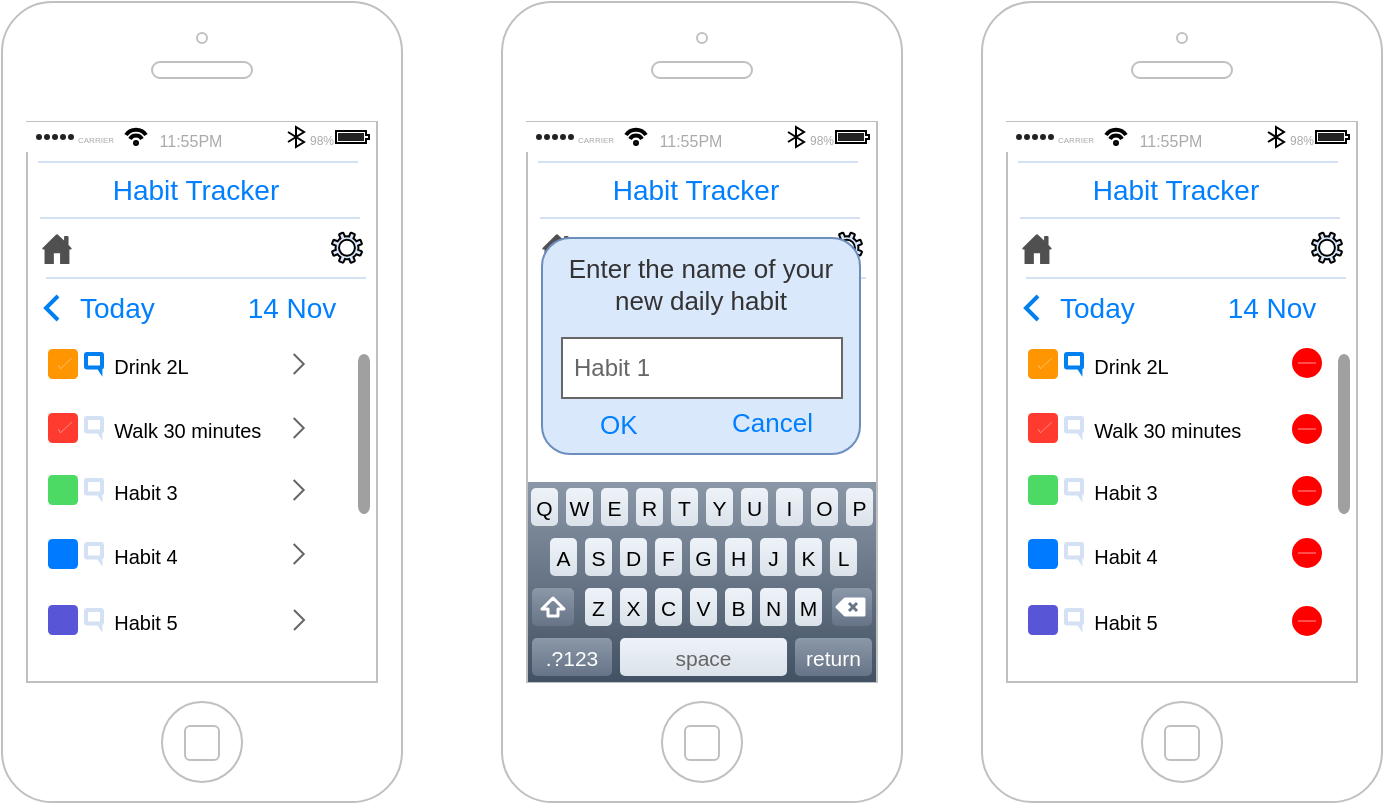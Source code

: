 <mxfile version="21.1.5" type="github" pages="2">
  <diagram id="846f32cc-e7a7-a987-f8ec-650622d98a86" name="User mockups">
    <mxGraphModel dx="1050" dy="483" grid="1" gridSize="10" guides="1" tooltips="1" connect="1" arrows="1" fold="1" page="1" pageScale="1" pageWidth="850" pageHeight="1100" background="#ffffff" math="0" shadow="0">
      <root>
        <mxCell id="0" />
        <mxCell id="1" parent="0" />
        <mxCell id="118" value="&lt;span style=&quot;font-family: &amp;#34;helvetica&amp;#34; ; font-style: normal ; letter-spacing: normal ; text-align: center ; text-indent: 0px ; text-transform: none ; white-space: nowrap ; word-spacing: 0px ; display: inline ; float: none&quot;&gt;&lt;font style=&quot;font-size: 14px&quot;&gt;Today&lt;/font&gt;&lt;/span&gt;" style="text;html=1;fontSize=14;fontColor=#007FFF;" parent="1" vertex="1">
          <mxGeometry x="397" y="148" width="60" height="30" as="geometry" />
        </mxCell>
        <mxCell id="2" value="" style="html=1;verticalLabelPosition=bottom;labelBackgroundColor=#ffffff;verticalAlign=top;shadow=0;dashed=0;strokeWidth=1;shape=mxgraph.ios7.misc.iphone;fillColor=#ffffff;strokeColor=#c0c0c0;" parent="1" vertex="1">
          <mxGeometry x="110" y="10" width="200" height="400" as="geometry" />
        </mxCell>
        <mxCell id="5" value="" style="html=1;strokeWidth=1;shadow=0;dashed=0;shape=mxgraph.ios7ui.appBar;fillColor=#ffffff;gradientColor=none;" parent="1" vertex="1">
          <mxGeometry x="122" y="70" width="175" height="15" as="geometry" />
        </mxCell>
        <mxCell id="6" value="CARRIER" style="shape=rect;align=left;fontSize=8;spacingLeft=24;fontSize=4;fontColor=#aaaaaa;strokeColor=none;fillColor=none;spacingTop=4;" parent="5" vertex="1">
          <mxGeometry y="0.5" width="50" height="13" relative="1" as="geometry">
            <mxPoint y="-6.5" as="offset" />
          </mxGeometry>
        </mxCell>
        <mxCell id="7" value="11:55PM" style="shape=rect;fontSize=8;fontColor=#aaaaaa;strokeColor=none;fillColor=none;spacingTop=4;" parent="5" vertex="1">
          <mxGeometry x="0.5" y="0.5" width="50" height="13" relative="1" as="geometry">
            <mxPoint x="-30" y="-6.5" as="offset" />
          </mxGeometry>
        </mxCell>
        <mxCell id="8" value="98%" style="shape=rect;align=right;fontSize=8;spacingRight=19;fontSize=6;fontColor=#aaaaaa;strokeColor=none;fillColor=none;spacingTop=4;" parent="5" vertex="1">
          <mxGeometry x="1" y="0.5" width="45" height="13" relative="1" as="geometry">
            <mxPoint x="-45" y="-6.5" as="offset" />
          </mxGeometry>
        </mxCell>
        <mxCell id="14" value="" style="shape=rect;strokeColor=none;fillColor=#ffffff;gradientColor=none;shadow=0;" parent="1" vertex="1">
          <mxGeometry x="128" y="138" width="164" height="190" as="geometry" />
        </mxCell>
        <mxCell id="15" value="    Drink 2L" style="shape=rect;strokeColor=none;fontSize=10;fontColor=#000000;resizeWidth=1;align=left;spacingLeft=25;spacingTop=2;" parent="14" vertex="1">
          <mxGeometry width="142.839" height="22" relative="1" as="geometry">
            <mxPoint y="42" as="offset" />
          </mxGeometry>
        </mxCell>
        <mxCell id="16" value="" style="shape=rect;rounded=1;rSize=3;strokeColor=none;fillColor=#FF9501;" parent="15" vertex="1">
          <mxGeometry y="0.5" width="15" height="15" relative="1" as="geometry">
            <mxPoint x="5" y="-7.5" as="offset" />
          </mxGeometry>
        </mxCell>
        <mxCell id="17" value="" style="shape=mxgraph.ios7.misc.right;strokeColor=#666666;" parent="15" vertex="1">
          <mxGeometry x="1" y="0.5" width="5" height="10" relative="1" as="geometry">
            <mxPoint x="-15" y="-5" as="offset" />
          </mxGeometry>
        </mxCell>
        <mxCell id="35" value="" style="html=1;verticalLabelPosition=bottom;labelBackgroundColor=#ffffff;verticalAlign=top;shadow=0;dashed=0;strokeWidth=2;shape=mxgraph.ios7.misc.select;fillColor=none;strokeColor=#ffffff;" parent="15" vertex="1">
          <mxGeometry x="8.097" y="5" width="10.452" height="12" as="geometry" />
        </mxCell>
        <mxCell id="144" value="" style="html=1;verticalLabelPosition=bottom;labelBackgroundColor=#ffffff;verticalAlign=top;strokeWidth=2;strokeColor=#0080F0;fillColor=#ffffff;shadow=0;dashed=0;shape=mxgraph.ios7.icons.message;fontSize=13;fontColor=#007FFF;" parent="15" vertex="1">
          <mxGeometry x="24" y="6" width="8" height="8" as="geometry" />
        </mxCell>
        <mxCell id="18" value="    Walk 30 minutes" style="shape=rect;strokeColor=none;fontSize=10;fontColor=#000000;resizeWidth=1;align=left;spacingLeft=25;spacingTop=2;" parent="14" vertex="1">
          <mxGeometry width="142.839" height="22" relative="1" as="geometry">
            <mxPoint y="74" as="offset" />
          </mxGeometry>
        </mxCell>
        <mxCell id="19" value="" style="shape=rect;rounded=1;rSize=3;strokeColor=none;fillColor=#FF3B2F;" parent="18" vertex="1">
          <mxGeometry y="0.5" width="15" height="15" relative="1" as="geometry">
            <mxPoint x="5" y="-7.5" as="offset" />
          </mxGeometry>
        </mxCell>
        <mxCell id="20" value="" style="shape=mxgraph.ios7.misc.right;strokeColor=#666666;" parent="18" vertex="1">
          <mxGeometry x="1" y="0.5" width="5" height="10" relative="1" as="geometry">
            <mxPoint x="-15" y="-5" as="offset" />
          </mxGeometry>
        </mxCell>
        <mxCell id="36" value="" style="html=1;verticalLabelPosition=bottom;labelBackgroundColor=#ffffff;verticalAlign=top;shadow=0;dashed=0;strokeWidth=2;shape=mxgraph.ios7.misc.select;fillColor=none;strokeColor=#ffffff;" parent="18" vertex="1">
          <mxGeometry x="8.097" y="5" width="10.452" height="12" as="geometry" />
        </mxCell>
        <mxCell id="21" value="    Habit 3" style="shape=rect;strokeColor=none;fontSize=10;fontColor=#000000;resizeWidth=1;align=left;spacingLeft=25;spacingTop=2;" parent="14" vertex="1">
          <mxGeometry width="142.839" height="20" relative="1" as="geometry">
            <mxPoint y="106" as="offset" />
          </mxGeometry>
        </mxCell>
        <mxCell id="22" value="" style="shape=rect;rounded=1;rSize=3;strokeColor=none;fillColor=#4CDA64;" parent="21" vertex="1">
          <mxGeometry y="0.5" width="15" height="15" relative="1" as="geometry">
            <mxPoint x="5" y="-7.5" as="offset" />
          </mxGeometry>
        </mxCell>
        <mxCell id="23" value="" style="shape=mxgraph.ios7.misc.right;strokeColor=#666666;" parent="21" vertex="1">
          <mxGeometry x="1" y="0.5" width="5" height="10" relative="1" as="geometry">
            <mxPoint x="-15" y="-5" as="offset" />
          </mxGeometry>
        </mxCell>
        <mxCell id="146" value="" style="html=1;verticalLabelPosition=bottom;labelBackgroundColor=#ffffff;verticalAlign=top;strokeWidth=2;strokeColor=#D4E1F5;fillColor=none;shadow=0;dashed=0;shape=mxgraph.ios7.icons.message;fontSize=13;fontColor=#007FFF;" parent="21" vertex="1">
          <mxGeometry x="24" y="5" width="8" height="8" as="geometry" />
        </mxCell>
        <mxCell id="24" value="    Habit 4" style="shape=rect;strokeColor=none;fontSize=10;fontColor=#000000;resizeWidth=1;align=left;spacingLeft=25;spacingTop=2;" parent="14" vertex="1">
          <mxGeometry width="142.839" height="20" relative="1" as="geometry">
            <mxPoint y="138" as="offset" />
          </mxGeometry>
        </mxCell>
        <mxCell id="25" value="" style="shape=rect;rounded=1;rSize=3;strokeColor=none;fillColor=#007AFF;" parent="24" vertex="1">
          <mxGeometry y="0.5" width="15" height="15" relative="1" as="geometry">
            <mxPoint x="5" y="-7.5" as="offset" />
          </mxGeometry>
        </mxCell>
        <mxCell id="26" value="" style="shape=mxgraph.ios7.misc.right;strokeColor=#666666;" parent="24" vertex="1">
          <mxGeometry x="1" y="0.5" width="5" height="10" relative="1" as="geometry">
            <mxPoint x="-15" y="-5" as="offset" />
          </mxGeometry>
        </mxCell>
        <mxCell id="147" value="" style="html=1;verticalLabelPosition=bottom;labelBackgroundColor=#ffffff;verticalAlign=top;strokeWidth=2;strokeColor=#D4E1F5;fillColor=none;shadow=0;dashed=0;shape=mxgraph.ios7.icons.message;fontSize=13;fontColor=#007FFF;" parent="24" vertex="1">
          <mxGeometry x="24" y="5" width="8" height="8" as="geometry" />
        </mxCell>
        <mxCell id="27" value="    Habit 5" style="shape=rect;strokeColor=none;fontSize=10;fontColor=#000000;resizeWidth=1;align=left;spacingLeft=25;spacingTop=2;" parent="14" vertex="1">
          <mxGeometry width="149" height="20" relative="1" as="geometry">
            <mxPoint y="171" as="offset" />
          </mxGeometry>
        </mxCell>
        <mxCell id="28" value="" style="shape=rect;rounded=1;rSize=3;strokeColor=none;fillColor=#5855D6;" parent="27" vertex="1">
          <mxGeometry y="0.5" width="15" height="15" relative="1" as="geometry">
            <mxPoint x="5" y="-7.5" as="offset" />
          </mxGeometry>
        </mxCell>
        <mxCell id="29" value="" style="shape=mxgraph.ios7.misc.right;strokeColor=#666666;" parent="27" vertex="1">
          <mxGeometry x="1" y="0.5" width="5" height="10" relative="1" as="geometry">
            <mxPoint x="-21" y="-5" as="offset" />
          </mxGeometry>
        </mxCell>
        <mxCell id="148" value="" style="html=1;verticalLabelPosition=bottom;labelBackgroundColor=#ffffff;verticalAlign=top;strokeWidth=2;strokeColor=#D4E1F5;fillColor=none;shadow=0;dashed=0;shape=mxgraph.ios7.icons.message;fontSize=13;fontColor=#007FFF;" parent="27" vertex="1">
          <mxGeometry x="24" y="5" width="8" height="8" as="geometry" />
        </mxCell>
        <mxCell id="52" value="&lt;font style=&quot;font-size: 14px&quot;&gt;14 Nov&lt;/font&gt;" style="text;html=1;strokeColor=none;fillColor=none;align=center;verticalAlign=middle;whiteSpace=wrap;rounded=0;fontSize=14;fontColor=#007FFF;" parent="14" vertex="1">
          <mxGeometry x="95.452" y="15.571" width="64.452" height="18.095" as="geometry" />
        </mxCell>
        <mxCell id="55" value="" style="line;strokeWidth=1;html=1;fillColor=none;fontSize=14;fontColor=#007FFF;strokeColor=#D4E1F5;" parent="14" vertex="1">
          <mxGeometry x="4" y="5.429" width="160" height="9.048" as="geometry" />
        </mxCell>
        <mxCell id="130" value="" style="html=1;verticalLabelPosition=bottom;labelBackgroundColor=#ffffff;verticalAlign=top;shadow=0;dashed=0;strokeWidth=2;shape=mxgraph.ios7.misc.scroll_(vertical);fillColor=#a0a0a0;fontSize=9;fontColor=#007FFF;" parent="14" vertex="1">
          <mxGeometry x="160" y="48" width="6" height="80" as="geometry" />
        </mxCell>
        <mxCell id="37" value="" style="html=1;verticalLabelPosition=bottom;labelBackgroundColor=#ffffff;verticalAlign=top;shadow=0;dashed=0;strokeWidth=2;shape=mxgraph.ios7.misc.left;strokeColor=#0080f0;fillColor=none;" parent="1" vertex="1">
          <mxGeometry x="132" y="157" width="6" height="12" as="geometry" />
        </mxCell>
        <mxCell id="38" value="&lt;span style=&quot;font-family: &amp;#34;helvetica&amp;#34; ; font-style: normal ; letter-spacing: normal ; text-align: center ; text-indent: 0px ; text-transform: none ; white-space: nowrap ; word-spacing: 0px ; display: inline ; float: none&quot;&gt;&lt;font style=&quot;font-size: 14px&quot;&gt;Today&lt;/font&gt;&lt;/span&gt;" style="text;html=1;fontSize=14;fontColor=#007FFF;" parent="1" vertex="1">
          <mxGeometry x="147" y="148" width="60" height="30" as="geometry" />
        </mxCell>
        <mxCell id="41" value="" style="shadow=0;dashed=0;html=1;strokeColor=#000000;shape=mxgraph.mscae.enterprise.settings;fillColor=#dae8fc;fontSize=14;fontColor=#007FFF;" parent="1" vertex="1">
          <mxGeometry x="275" y="125.348" width="15" height="15" as="geometry" />
        </mxCell>
        <mxCell id="44" value="" style="shape=image;html=1;verticalAlign=top;verticalLabelPosition=bottom;labelBackgroundColor=#ffffff;imageAspect=0;aspect=fixed;image=https://cdn0.iconfinder.com/data/icons/feather/96/591273-bar-graph2-128.png;strokeColor=#007FFF;strokeWidth=4;fillColor=none;fontSize=14;fontColor=#007FFF;" parent="1" vertex="1">
          <mxGeometry x="224" y="126" width="15" height="15" as="geometry" />
        </mxCell>
        <mxCell id="45" value="" style="shadow=0;dashed=0;html=1;strokeColor=none;fillColor=#505050;labelPosition=center;verticalLabelPosition=bottom;verticalAlign=top;shape=mxgraph.office.concepts.home;fontSize=14;fontColor=#007FFF;" parent="1" vertex="1">
          <mxGeometry x="130" y="126" width="15" height="15" as="geometry" />
        </mxCell>
        <mxCell id="47" value="" style="shape=image;html=1;verticalAlign=top;verticalLabelPosition=bottom;labelBackgroundColor=#ffffff;imageAspect=0;aspect=fixed;image=https://cdn4.iconfinder.com/data/icons/wirecons-free-vector-icons/32/add-128.png;strokeColor=#000000;strokeWidth=4;fillColor=none;fontSize=14;fontColor=#007FFF;" parent="1" vertex="1">
          <mxGeometry x="176" y="126" width="15" height="15" as="geometry" />
        </mxCell>
        <mxCell id="48" value="Habit Tracker" style="text;html=1;strokeColor=none;fillColor=none;align=center;verticalAlign=middle;whiteSpace=wrap;rounded=0;fontSize=14;fontColor=#007FFF;" parent="1" vertex="1">
          <mxGeometry x="142" y="94" width="130" height="20" as="geometry" />
        </mxCell>
        <mxCell id="54" value="" style="line;strokeWidth=1;html=1;fillColor=none;fontSize=14;fontColor=#007FFF;strokeColor=#D4E1F5;" parent="1" vertex="1">
          <mxGeometry x="129" y="113" width="160" height="10" as="geometry" />
        </mxCell>
        <mxCell id="57" value="" style="line;strokeWidth=1;html=1;fillColor=none;fontSize=14;fontColor=#007FFF;strokeColor=#D4E1F5;" parent="1" vertex="1">
          <mxGeometry x="128" y="85" width="160" height="10" as="geometry" />
        </mxCell>
        <mxCell id="92" value="" style="html=1;verticalLabelPosition=bottom;labelBackgroundColor=#ffffff;verticalAlign=top;shadow=0;dashed=0;strokeWidth=1;shape=mxgraph.ios7.misc.iphone;fillColor=#ffffff;strokeColor=#c0c0c0;" parent="1" vertex="1">
          <mxGeometry x="360" y="10" width="200" height="400" as="geometry" />
        </mxCell>
        <mxCell id="93" value="" style="html=1;strokeWidth=1;shadow=0;dashed=0;shape=mxgraph.ios7ui.appBar;fillColor=#ffffff;gradientColor=none;" parent="1" vertex="1">
          <mxGeometry x="372" y="70" width="175" height="15" as="geometry" />
        </mxCell>
        <mxCell id="94" value="CARRIER" style="shape=rect;align=left;fontSize=8;spacingLeft=24;fontSize=4;fontColor=#aaaaaa;strokeColor=none;fillColor=none;spacingTop=4;" parent="93" vertex="1">
          <mxGeometry y="0.5" width="50" height="13" relative="1" as="geometry">
            <mxPoint y="-6.5" as="offset" />
          </mxGeometry>
        </mxCell>
        <mxCell id="95" value="11:55PM" style="shape=rect;fontSize=8;fontColor=#aaaaaa;strokeColor=none;fillColor=none;spacingTop=4;" parent="93" vertex="1">
          <mxGeometry x="0.5" y="0.5" width="50" height="13" relative="1" as="geometry">
            <mxPoint x="-30" y="-6.5" as="offset" />
          </mxGeometry>
        </mxCell>
        <mxCell id="96" value="98%" style="shape=rect;align=right;fontSize=8;spacingRight=19;fontSize=6;fontColor=#aaaaaa;strokeColor=none;fillColor=none;spacingTop=4;" parent="93" vertex="1">
          <mxGeometry x="1" y="0.5" width="45" height="13" relative="1" as="geometry">
            <mxPoint x="-45" y="-6.5" as="offset" />
          </mxGeometry>
        </mxCell>
        <mxCell id="97" value="" style="shape=rect;strokeColor=none;fillColor=#ffffff;gradientColor=none;shadow=0;" parent="1" vertex="1">
          <mxGeometry x="378" y="138" width="166" height="190" as="geometry" />
        </mxCell>
        <mxCell id="117" value="" style="html=1;verticalLabelPosition=bottom;labelBackgroundColor=#ffffff;verticalAlign=top;shadow=0;dashed=0;strokeWidth=2;shape=mxgraph.ios7.misc.left;strokeColor=#0080f0;fillColor=none;" parent="1" vertex="1">
          <mxGeometry x="382" y="157" width="6" height="12" as="geometry" />
        </mxCell>
        <mxCell id="119" value="" style="shadow=0;dashed=0;html=1;strokeColor=#000000;shape=mxgraph.mscae.enterprise.settings;fillColor=#dae8fc;fontSize=14;fontColor=#007FFF;" parent="1" vertex="1">
          <mxGeometry x="525" y="125.348" width="15" height="15" as="geometry" />
        </mxCell>
        <mxCell id="120" value="" style="shape=image;html=1;verticalAlign=top;verticalLabelPosition=bottom;labelBackgroundColor=#ffffff;imageAspect=0;aspect=fixed;image=https://cdn0.iconfinder.com/data/icons/feather/96/591273-bar-graph2-128.png;strokeColor=#007FFF;strokeWidth=4;fillColor=none;fontSize=14;fontColor=#007FFF;" parent="1" vertex="1">
          <mxGeometry x="474" y="126" width="15" height="15" as="geometry" />
        </mxCell>
        <mxCell id="121" value="" style="shadow=0;dashed=0;html=1;strokeColor=none;fillColor=#505050;labelPosition=center;verticalLabelPosition=bottom;verticalAlign=top;shape=mxgraph.office.concepts.home;fontSize=14;fontColor=#007FFF;" parent="1" vertex="1">
          <mxGeometry x="380" y="126" width="15" height="15" as="geometry" />
        </mxCell>
        <mxCell id="122" value="" style="shape=image;html=1;verticalAlign=top;verticalLabelPosition=bottom;labelBackgroundColor=#ffffff;imageAspect=0;aspect=fixed;image=https://cdn4.iconfinder.com/data/icons/wirecons-free-vector-icons/32/add-128.png;strokeColor=#000000;strokeWidth=4;fillColor=none;fontSize=14;fontColor=#007FFF;" parent="1" vertex="1">
          <mxGeometry x="426" y="126" width="15" height="15" as="geometry" />
        </mxCell>
        <mxCell id="123" value="Habit Tracker" style="text;html=1;strokeColor=none;fillColor=none;align=center;verticalAlign=middle;whiteSpace=wrap;rounded=0;fontSize=14;fontColor=#007FFF;" parent="1" vertex="1">
          <mxGeometry x="392" y="94" width="130" height="20" as="geometry" />
        </mxCell>
        <mxCell id="124" value="" style="line;strokeWidth=1;html=1;fillColor=none;fontSize=14;fontColor=#007FFF;strokeColor=#D4E1F5;" parent="1" vertex="1">
          <mxGeometry x="379" y="113" width="160" height="10" as="geometry" />
        </mxCell>
        <mxCell id="125" value="" style="line;strokeWidth=1;html=1;fillColor=none;fontSize=14;fontColor=#007FFF;strokeColor=#D4E1F5;" parent="1" vertex="1">
          <mxGeometry x="378" y="85" width="160" height="10" as="geometry" />
        </mxCell>
        <mxCell id="134" value="" style="verticalLabelPosition=bottom;verticalAlign=top;html=1;shadow=0;dashed=0;strokeWidth=1;shape=mxgraph.ios.iKeybLett;fillColor=none;fontSize=9;fontColor=#007FFF;" parent="1" vertex="1">
          <mxGeometry x="373" y="250" width="174" height="100" as="geometry" />
        </mxCell>
        <mxCell id="115" value="&lt;font style=&quot;font-size: 14px&quot;&gt;14 Nov&lt;/font&gt;" style="text;html=1;strokeColor=none;fillColor=none;align=center;verticalAlign=middle;whiteSpace=wrap;rounded=0;fontSize=14;fontColor=#007FFF;" parent="1" vertex="1">
          <mxGeometry x="473.452" y="153.571" width="64.452" height="18.095" as="geometry" />
        </mxCell>
        <mxCell id="116" value="" style="line;strokeWidth=1;html=1;fillColor=none;fontSize=14;fontColor=#007FFF;strokeColor=#D4E1F5;" parent="1" vertex="1">
          <mxGeometry x="382" y="143.429" width="160" height="9.048" as="geometry" />
        </mxCell>
        <mxCell id="126" value="Enter the name of your new daily habit" style="shape=rect;rounded=1;strokeColor=#6c8ebf;fillColor=#dae8fc;shadow=0;glass=0;fontFamily=Helvetica;fontSize=13;fontColor=#333333;align=center;html=0;verticalAlign=top;whiteSpace=wrap;spacing=8;spacingTop=-5;arcSize=13;" parent="1" vertex="1">
          <mxGeometry x="380" y="128" width="159" height="108" as="geometry" />
        </mxCell>
        <mxCell id="132" value="&lt;font style=&quot;font-size: 12px&quot;&gt;Habit 1&lt;/font&gt;" style="strokeWidth=1;shadow=0;dashed=0;align=center;html=1;shape=mxgraph.mockup.text.textBox;fillColor=#ffffff;fontColor=#666666;align=left;fontSize=17;spacingLeft=4;spacingTop=-3;strokeColor=#666666;mainText=" parent="1" vertex="1">
          <mxGeometry x="390" y="178" width="140" height="30" as="geometry" />
        </mxCell>
        <mxCell id="140" value="OK" style="text;html=1;fontSize=13;fontColor=#007FFF;" parent="1" vertex="1">
          <mxGeometry x="407" y="207" width="70" height="30" as="geometry" />
        </mxCell>
        <mxCell id="141" value="Cancel" style="text;html=1;fontSize=13;fontColor=#007FFF;" parent="1" vertex="1">
          <mxGeometry x="473" y="206" width="70" height="30" as="geometry" />
        </mxCell>
        <mxCell id="145" value="" style="html=1;verticalLabelPosition=bottom;labelBackgroundColor=#ffffff;verticalAlign=top;strokeWidth=2;strokeColor=#D4E1F5;fillColor=none;shadow=0;dashed=0;shape=mxgraph.ios7.icons.message;fontSize=13;fontColor=#007FFF;" parent="1" vertex="1">
          <mxGeometry x="152" y="218" width="8" height="8" as="geometry" />
        </mxCell>
        <mxCell id="191" value="" style="html=1;verticalLabelPosition=bottom;labelBackgroundColor=#ffffff;verticalAlign=top;shadow=0;dashed=0;strokeWidth=1;shape=mxgraph.ios7.misc.iphone;fillColor=#ffffff;strokeColor=#c0c0c0;" parent="1" vertex="1">
          <mxGeometry x="600" y="10" width="200" height="400" as="geometry" />
        </mxCell>
        <mxCell id="192" value="" style="html=1;strokeWidth=1;shadow=0;dashed=0;shape=mxgraph.ios7ui.appBar;fillColor=#ffffff;gradientColor=none;" parent="1" vertex="1">
          <mxGeometry x="612" y="70" width="175" height="15" as="geometry" />
        </mxCell>
        <mxCell id="193" value="CARRIER" style="shape=rect;align=left;fontSize=8;spacingLeft=24;fontSize=4;fontColor=#aaaaaa;strokeColor=none;fillColor=none;spacingTop=4;" parent="192" vertex="1">
          <mxGeometry y="0.5" width="50" height="13" relative="1" as="geometry">
            <mxPoint y="-6.5" as="offset" />
          </mxGeometry>
        </mxCell>
        <mxCell id="194" value="11:55PM" style="shape=rect;fontSize=8;fontColor=#aaaaaa;strokeColor=none;fillColor=none;spacingTop=4;" parent="192" vertex="1">
          <mxGeometry x="0.5" y="0.5" width="50" height="13" relative="1" as="geometry">
            <mxPoint x="-30" y="-6.5" as="offset" />
          </mxGeometry>
        </mxCell>
        <mxCell id="195" value="98%" style="shape=rect;align=right;fontSize=8;spacingRight=19;fontSize=6;fontColor=#aaaaaa;strokeColor=none;fillColor=none;spacingTop=4;" parent="192" vertex="1">
          <mxGeometry x="1" y="0.5" width="45" height="13" relative="1" as="geometry">
            <mxPoint x="-45" y="-6.5" as="offset" />
          </mxGeometry>
        </mxCell>
        <mxCell id="196" value="" style="shape=rect;strokeColor=none;fillColor=#ffffff;gradientColor=none;shadow=0;" parent="1" vertex="1">
          <mxGeometry x="618" y="138" width="164" height="190" as="geometry" />
        </mxCell>
        <mxCell id="197" value="    Drink 2L" style="shape=rect;strokeColor=none;fontSize=10;fontColor=#000000;resizeWidth=1;align=left;spacingLeft=25;spacingTop=2;" parent="196" vertex="1">
          <mxGeometry width="144" height="22" relative="1" as="geometry">
            <mxPoint y="42" as="offset" />
          </mxGeometry>
        </mxCell>
        <mxCell id="198" value="" style="shape=rect;rounded=1;rSize=3;strokeColor=none;fillColor=#FF9501;" parent="197" vertex="1">
          <mxGeometry y="0.5" width="15" height="15" relative="1" as="geometry">
            <mxPoint x="5" y="-7.5" as="offset" />
          </mxGeometry>
        </mxCell>
        <mxCell id="200" value="" style="html=1;verticalLabelPosition=bottom;labelBackgroundColor=#ffffff;verticalAlign=top;shadow=0;dashed=0;strokeWidth=2;shape=mxgraph.ios7.misc.select;fillColor=none;strokeColor=#ffffff;" parent="197" vertex="1">
          <mxGeometry x="8.097" y="5" width="10.452" height="12" as="geometry" />
        </mxCell>
        <mxCell id="201" value="" style="html=1;verticalLabelPosition=bottom;labelBackgroundColor=#ffffff;verticalAlign=top;strokeWidth=2;strokeColor=#0080F0;fillColor=#ffffff;shadow=0;dashed=0;shape=mxgraph.ios7.icons.message;fontSize=13;fontColor=#007FFF;" parent="197" vertex="1">
          <mxGeometry x="24" y="6" width="8" height="8" as="geometry" />
        </mxCell>
        <mxCell id="231" value="" style="html=1;verticalLabelPosition=bottom;labelBackgroundColor=#ffffff;verticalAlign=top;shadow=0;dashed=0;strokeWidth=2;shape=mxgraph.ios7.misc.delete;fillColor=#ff0000;strokeColor=#ffffff;fontSize=13;fontColor=#007FFF;" parent="197" vertex="1">
          <mxGeometry x="137" y="3" width="15" height="15" as="geometry" />
        </mxCell>
        <mxCell id="202" value="    Walk 30 minutes" style="shape=rect;strokeColor=none;fontSize=10;fontColor=#000000;resizeWidth=1;align=left;spacingLeft=25;spacingTop=2;" parent="196" vertex="1">
          <mxGeometry width="152" height="22" relative="1" as="geometry">
            <mxPoint y="74" as="offset" />
          </mxGeometry>
        </mxCell>
        <mxCell id="203" value="" style="shape=rect;rounded=1;rSize=3;strokeColor=none;fillColor=#FF3B2F;" parent="202" vertex="1">
          <mxGeometry y="0.5" width="15" height="15" relative="1" as="geometry">
            <mxPoint x="5" y="-7.5" as="offset" />
          </mxGeometry>
        </mxCell>
        <mxCell id="205" value="" style="html=1;verticalLabelPosition=bottom;labelBackgroundColor=#ffffff;verticalAlign=top;shadow=0;dashed=0;strokeWidth=2;shape=mxgraph.ios7.misc.select;fillColor=none;strokeColor=#ffffff;" parent="202" vertex="1">
          <mxGeometry x="8.097" y="5" width="10.452" height="12" as="geometry" />
        </mxCell>
        <mxCell id="262" value="" style="html=1;verticalLabelPosition=bottom;labelBackgroundColor=#ffffff;verticalAlign=top;shadow=0;dashed=0;strokeWidth=2;shape=mxgraph.ios7.misc.delete;fillColor=#ff0000;strokeColor=#ffffff;fontSize=13;fontColor=#007FFF;" parent="202" vertex="1">
          <mxGeometry x="137" y="4" width="15" height="15" as="geometry" />
        </mxCell>
        <mxCell id="206" value="    Habit 3" style="shape=rect;strokeColor=none;fontSize=10;fontColor=#000000;resizeWidth=1;align=left;spacingLeft=25;spacingTop=2;" parent="196" vertex="1">
          <mxGeometry width="153" height="20" relative="1" as="geometry">
            <mxPoint y="106" as="offset" />
          </mxGeometry>
        </mxCell>
        <mxCell id="207" value="" style="shape=rect;rounded=1;rSize=3;strokeColor=none;fillColor=#4CDA64;" parent="206" vertex="1">
          <mxGeometry y="0.5" width="15" height="15" relative="1" as="geometry">
            <mxPoint x="5" y="-7.5" as="offset" />
          </mxGeometry>
        </mxCell>
        <mxCell id="209" value="" style="html=1;verticalLabelPosition=bottom;labelBackgroundColor=#ffffff;verticalAlign=top;strokeWidth=2;strokeColor=#D4E1F5;fillColor=none;shadow=0;dashed=0;shape=mxgraph.ios7.icons.message;fontSize=13;fontColor=#007FFF;" parent="206" vertex="1">
          <mxGeometry x="24" y="5" width="8" height="8" as="geometry" />
        </mxCell>
        <mxCell id="263" value="" style="html=1;verticalLabelPosition=bottom;labelBackgroundColor=#ffffff;verticalAlign=top;shadow=0;dashed=0;strokeWidth=2;shape=mxgraph.ios7.misc.delete;fillColor=#ff0000;strokeColor=#ffffff;fontSize=13;fontColor=#007FFF;" parent="206" vertex="1">
          <mxGeometry x="137" y="3" width="15" height="15" as="geometry" />
        </mxCell>
        <mxCell id="210" value="    Habit 4" style="shape=rect;strokeColor=none;fontSize=10;fontColor=#000000;resizeWidth=1;align=left;spacingLeft=25;spacingTop=2;" parent="196" vertex="1">
          <mxGeometry width="142.839" height="20" relative="1" as="geometry">
            <mxPoint y="138" as="offset" />
          </mxGeometry>
        </mxCell>
        <mxCell id="211" value="" style="shape=rect;rounded=1;rSize=3;strokeColor=none;fillColor=#007AFF;" parent="210" vertex="1">
          <mxGeometry y="0.5" width="15" height="15" relative="1" as="geometry">
            <mxPoint x="5" y="-7.5" as="offset" />
          </mxGeometry>
        </mxCell>
        <mxCell id="213" value="" style="html=1;verticalLabelPosition=bottom;labelBackgroundColor=#ffffff;verticalAlign=top;strokeWidth=2;strokeColor=#D4E1F5;fillColor=none;shadow=0;dashed=0;shape=mxgraph.ios7.icons.message;fontSize=13;fontColor=#007FFF;" parent="210" vertex="1">
          <mxGeometry x="24" y="5" width="8" height="8" as="geometry" />
        </mxCell>
        <mxCell id="214" value="    Habit 5" style="shape=rect;strokeColor=none;fontSize=10;fontColor=#000000;resizeWidth=1;align=left;spacingLeft=25;spacingTop=2;" parent="196" vertex="1">
          <mxGeometry width="152" height="20" relative="1" as="geometry">
            <mxPoint y="171" as="offset" />
          </mxGeometry>
        </mxCell>
        <mxCell id="215" value="" style="shape=rect;rounded=1;rSize=3;strokeColor=none;fillColor=#5855D6;" parent="214" vertex="1">
          <mxGeometry y="0.5" width="15" height="15" relative="1" as="geometry">
            <mxPoint x="5" y="-7.5" as="offset" />
          </mxGeometry>
        </mxCell>
        <mxCell id="217" value="" style="html=1;verticalLabelPosition=bottom;labelBackgroundColor=#ffffff;verticalAlign=top;strokeWidth=2;strokeColor=#D4E1F5;fillColor=none;shadow=0;dashed=0;shape=mxgraph.ios7.icons.message;fontSize=13;fontColor=#007FFF;" parent="214" vertex="1">
          <mxGeometry x="24" y="5" width="8" height="8" as="geometry" />
        </mxCell>
        <mxCell id="265" value="" style="html=1;verticalLabelPosition=bottom;labelBackgroundColor=#ffffff;verticalAlign=top;shadow=0;dashed=0;strokeWidth=2;shape=mxgraph.ios7.misc.delete;fillColor=#ff0000;strokeColor=#ffffff;fontSize=13;fontColor=#007FFF;" parent="214" vertex="1">
          <mxGeometry x="137" y="3" width="15" height="15" as="geometry" />
        </mxCell>
        <mxCell id="218" value="&lt;font style=&quot;font-size: 14px&quot;&gt;14 Nov&lt;/font&gt;" style="text;html=1;strokeColor=none;fillColor=none;align=center;verticalAlign=middle;whiteSpace=wrap;rounded=0;fontSize=14;fontColor=#007FFF;" parent="196" vertex="1">
          <mxGeometry x="95.452" y="15.571" width="64.452" height="18.095" as="geometry" />
        </mxCell>
        <mxCell id="219" value="" style="line;strokeWidth=1;html=1;fillColor=none;fontSize=14;fontColor=#007FFF;strokeColor=#D4E1F5;" parent="196" vertex="1">
          <mxGeometry x="4" y="5.429" width="160" height="9.048" as="geometry" />
        </mxCell>
        <mxCell id="220" value="" style="html=1;verticalLabelPosition=bottom;labelBackgroundColor=#ffffff;verticalAlign=top;shadow=0;dashed=0;strokeWidth=2;shape=mxgraph.ios7.misc.scroll_(vertical);fillColor=#a0a0a0;fontSize=9;fontColor=#007FFF;" parent="196" vertex="1">
          <mxGeometry x="160" y="48" width="6" height="80" as="geometry" />
        </mxCell>
        <mxCell id="261" style="edgeStyle=none;rounded=1;html=1;exitX=1;exitY=0.5;jettySize=auto;orthogonalLoop=1;strokeColor=#000000;fontSize=13;fontColor=#007FFF;" parent="196" source="197" target="197" edge="1">
          <mxGeometry relative="1" as="geometry" />
        </mxCell>
        <mxCell id="264" value="" style="html=1;verticalLabelPosition=bottom;labelBackgroundColor=#ffffff;verticalAlign=top;shadow=0;dashed=0;strokeWidth=2;shape=mxgraph.ios7.misc.delete;fillColor=#ff0000;strokeColor=#ffffff;fontSize=13;fontColor=#007FFF;" parent="196" vertex="1">
          <mxGeometry x="137" y="140" width="15" height="15" as="geometry" />
        </mxCell>
        <mxCell id="221" value="" style="html=1;verticalLabelPosition=bottom;labelBackgroundColor=#ffffff;verticalAlign=top;shadow=0;dashed=0;strokeWidth=2;shape=mxgraph.ios7.misc.left;strokeColor=#0080f0;fillColor=none;" parent="1" vertex="1">
          <mxGeometry x="622" y="157" width="6" height="12" as="geometry" />
        </mxCell>
        <mxCell id="222" value="&lt;span style=&quot;font-family: &amp;#34;helvetica&amp;#34; ; font-style: normal ; letter-spacing: normal ; text-align: center ; text-indent: 0px ; text-transform: none ; white-space: nowrap ; word-spacing: 0px ; display: inline ; float: none&quot;&gt;&lt;font style=&quot;font-size: 14px&quot;&gt;Today&lt;/font&gt;&lt;/span&gt;" style="text;html=1;fontSize=14;fontColor=#007FFF;" parent="1" vertex="1">
          <mxGeometry x="637" y="148" width="60" height="30" as="geometry" />
        </mxCell>
        <mxCell id="223" value="" style="shadow=0;dashed=0;html=1;strokeColor=#000000;shape=mxgraph.mscae.enterprise.settings;fillColor=#dae8fc;fontSize=14;fontColor=#007FFF;" parent="1" vertex="1">
          <mxGeometry x="765" y="125.348" width="15" height="15" as="geometry" />
        </mxCell>
        <mxCell id="224" value="" style="shape=image;html=1;verticalAlign=top;verticalLabelPosition=bottom;labelBackgroundColor=#ffffff;imageAspect=0;aspect=fixed;image=https://cdn0.iconfinder.com/data/icons/feather/96/591273-bar-graph2-128.png;strokeColor=#007FFF;strokeWidth=4;fillColor=none;fontSize=14;fontColor=#007FFF;" parent="1" vertex="1">
          <mxGeometry x="714" y="126" width="15" height="15" as="geometry" />
        </mxCell>
        <mxCell id="225" value="" style="shadow=0;dashed=0;html=1;strokeColor=none;fillColor=#505050;labelPosition=center;verticalLabelPosition=bottom;verticalAlign=top;shape=mxgraph.office.concepts.home;fontSize=14;fontColor=#007FFF;" parent="1" vertex="1">
          <mxGeometry x="620" y="126" width="15" height="15" as="geometry" />
        </mxCell>
        <mxCell id="226" value="" style="shape=image;html=1;verticalAlign=top;verticalLabelPosition=bottom;labelBackgroundColor=#ffffff;imageAspect=0;aspect=fixed;image=https://cdn4.iconfinder.com/data/icons/wirecons-free-vector-icons/32/add-128.png;strokeColor=#000000;strokeWidth=4;fillColor=none;fontSize=14;fontColor=#007FFF;" parent="1" vertex="1">
          <mxGeometry x="666" y="126" width="15" height="15" as="geometry" />
        </mxCell>
        <mxCell id="227" value="Habit Tracker" style="text;html=1;strokeColor=none;fillColor=none;align=center;verticalAlign=middle;whiteSpace=wrap;rounded=0;fontSize=14;fontColor=#007FFF;" parent="1" vertex="1">
          <mxGeometry x="632" y="94" width="130" height="20" as="geometry" />
        </mxCell>
        <mxCell id="228" value="" style="line;strokeWidth=1;html=1;fillColor=none;fontSize=14;fontColor=#007FFF;strokeColor=#D4E1F5;" parent="1" vertex="1">
          <mxGeometry x="619" y="113" width="160" height="10" as="geometry" />
        </mxCell>
        <mxCell id="229" value="" style="line;strokeWidth=1;html=1;fillColor=none;fontSize=14;fontColor=#007FFF;strokeColor=#D4E1F5;" parent="1" vertex="1">
          <mxGeometry x="618" y="85" width="160" height="10" as="geometry" />
        </mxCell>
        <mxCell id="230" value="" style="html=1;verticalLabelPosition=bottom;labelBackgroundColor=#ffffff;verticalAlign=top;strokeWidth=2;strokeColor=#D4E1F5;fillColor=none;shadow=0;dashed=0;shape=mxgraph.ios7.icons.message;fontSize=13;fontColor=#007FFF;" parent="1" vertex="1">
          <mxGeometry x="642" y="218" width="8" height="8" as="geometry" />
        </mxCell>
      </root>
    </mxGraphModel>
  </diagram>
  <diagram id="b317513f-3a18-7c5e-11f3-49e492f8f808" name="Coach mockups">
    <mxGraphModel shadow="0" fold="1" math="0" pageScale="1" background="#ffffff" pageWidth="850" pageHeight="1100">
      <root>
        <mxCell id="0" />
        <mxCell id="1" parent="0" />
      </root>
    </mxGraphModel>
  </diagram>
</mxfile>

